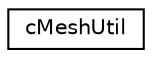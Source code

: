 digraph "Graphical Class Hierarchy"
{
 // LATEX_PDF_SIZE
  edge [fontname="Helvetica",fontsize="10",labelfontname="Helvetica",labelfontsize="10"];
  node [fontname="Helvetica",fontsize="10",shape=record];
  rankdir="LR";
  Node0 [label="cMeshUtil",height=0.2,width=0.4,color="black", fillcolor="white", style="filled",URL="$classc_mesh_util.html",tooltip=" "];
}

